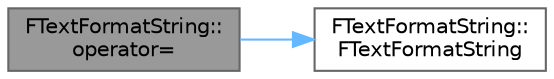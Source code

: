digraph "FTextFormatString::operator="
{
 // INTERACTIVE_SVG=YES
 // LATEX_PDF_SIZE
  bgcolor="transparent";
  edge [fontname=Helvetica,fontsize=10,labelfontname=Helvetica,labelfontsize=10];
  node [fontname=Helvetica,fontsize=10,shape=box,height=0.2,width=0.4];
  rankdir="LR";
  Node1 [id="Node000001",label="FTextFormatString::\loperator=",height=0.2,width=0.4,color="gray40", fillcolor="grey60", style="filled", fontcolor="black",tooltip=" "];
  Node1 -> Node2 [id="edge1_Node000001_Node000002",color="steelblue1",style="solid",tooltip=" "];
  Node2 [id="Node000002",label="FTextFormatString::\lFTextFormatString",height=0.2,width=0.4,color="grey40", fillcolor="white", style="filled",URL="$da/d2e/classFTextFormatString.html#a7f60b2f9b70cddb7d3544cd8762f512f",tooltip="Construct an empty string."];
}
